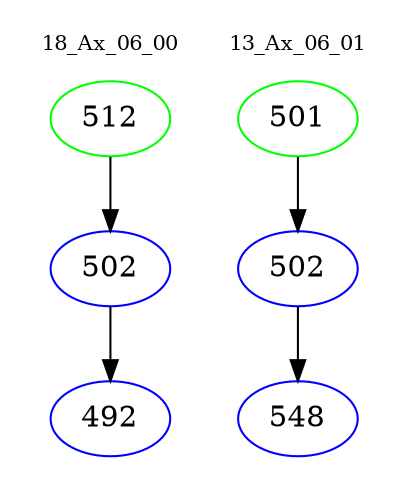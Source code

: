 digraph{
subgraph cluster_0 {
color = white
label = "18_Ax_06_00";
fontsize=10;
T0_512 [label="512", color="green"]
T0_512 -> T0_502 [color="black"]
T0_502 [label="502", color="blue"]
T0_502 -> T0_492 [color="black"]
T0_492 [label="492", color="blue"]
}
subgraph cluster_1 {
color = white
label = "13_Ax_06_01";
fontsize=10;
T1_501 [label="501", color="green"]
T1_501 -> T1_502 [color="black"]
T1_502 [label="502", color="blue"]
T1_502 -> T1_548 [color="black"]
T1_548 [label="548", color="blue"]
}
}
